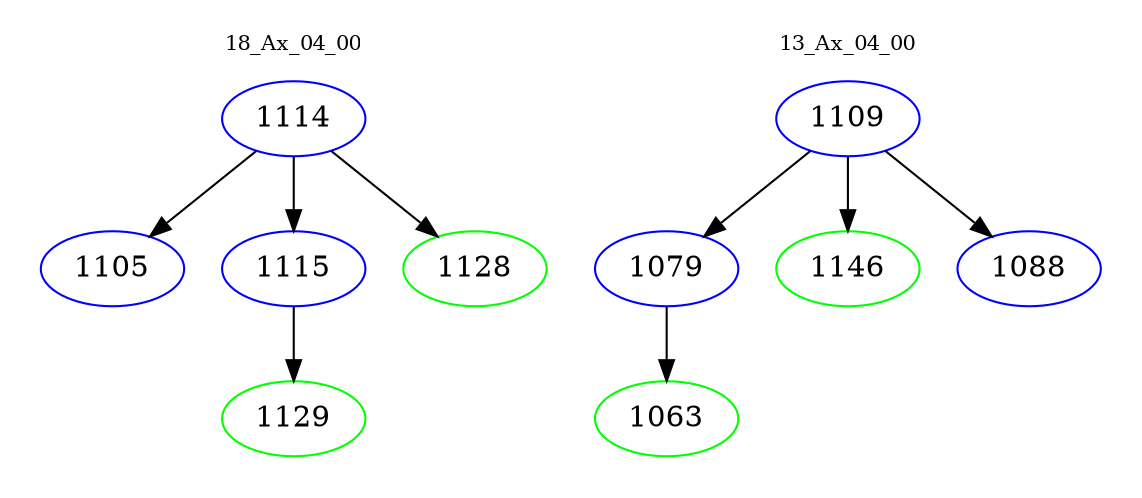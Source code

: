 digraph{
subgraph cluster_0 {
color = white
label = "18_Ax_04_00";
fontsize=10;
T0_1114 [label="1114", color="blue"]
T0_1114 -> T0_1105 [color="black"]
T0_1105 [label="1105", color="blue"]
T0_1114 -> T0_1115 [color="black"]
T0_1115 [label="1115", color="blue"]
T0_1115 -> T0_1129 [color="black"]
T0_1129 [label="1129", color="green"]
T0_1114 -> T0_1128 [color="black"]
T0_1128 [label="1128", color="green"]
}
subgraph cluster_1 {
color = white
label = "13_Ax_04_00";
fontsize=10;
T1_1109 [label="1109", color="blue"]
T1_1109 -> T1_1079 [color="black"]
T1_1079 [label="1079", color="blue"]
T1_1079 -> T1_1063 [color="black"]
T1_1063 [label="1063", color="green"]
T1_1109 -> T1_1146 [color="black"]
T1_1146 [label="1146", color="green"]
T1_1109 -> T1_1088 [color="black"]
T1_1088 [label="1088", color="blue"]
}
}
